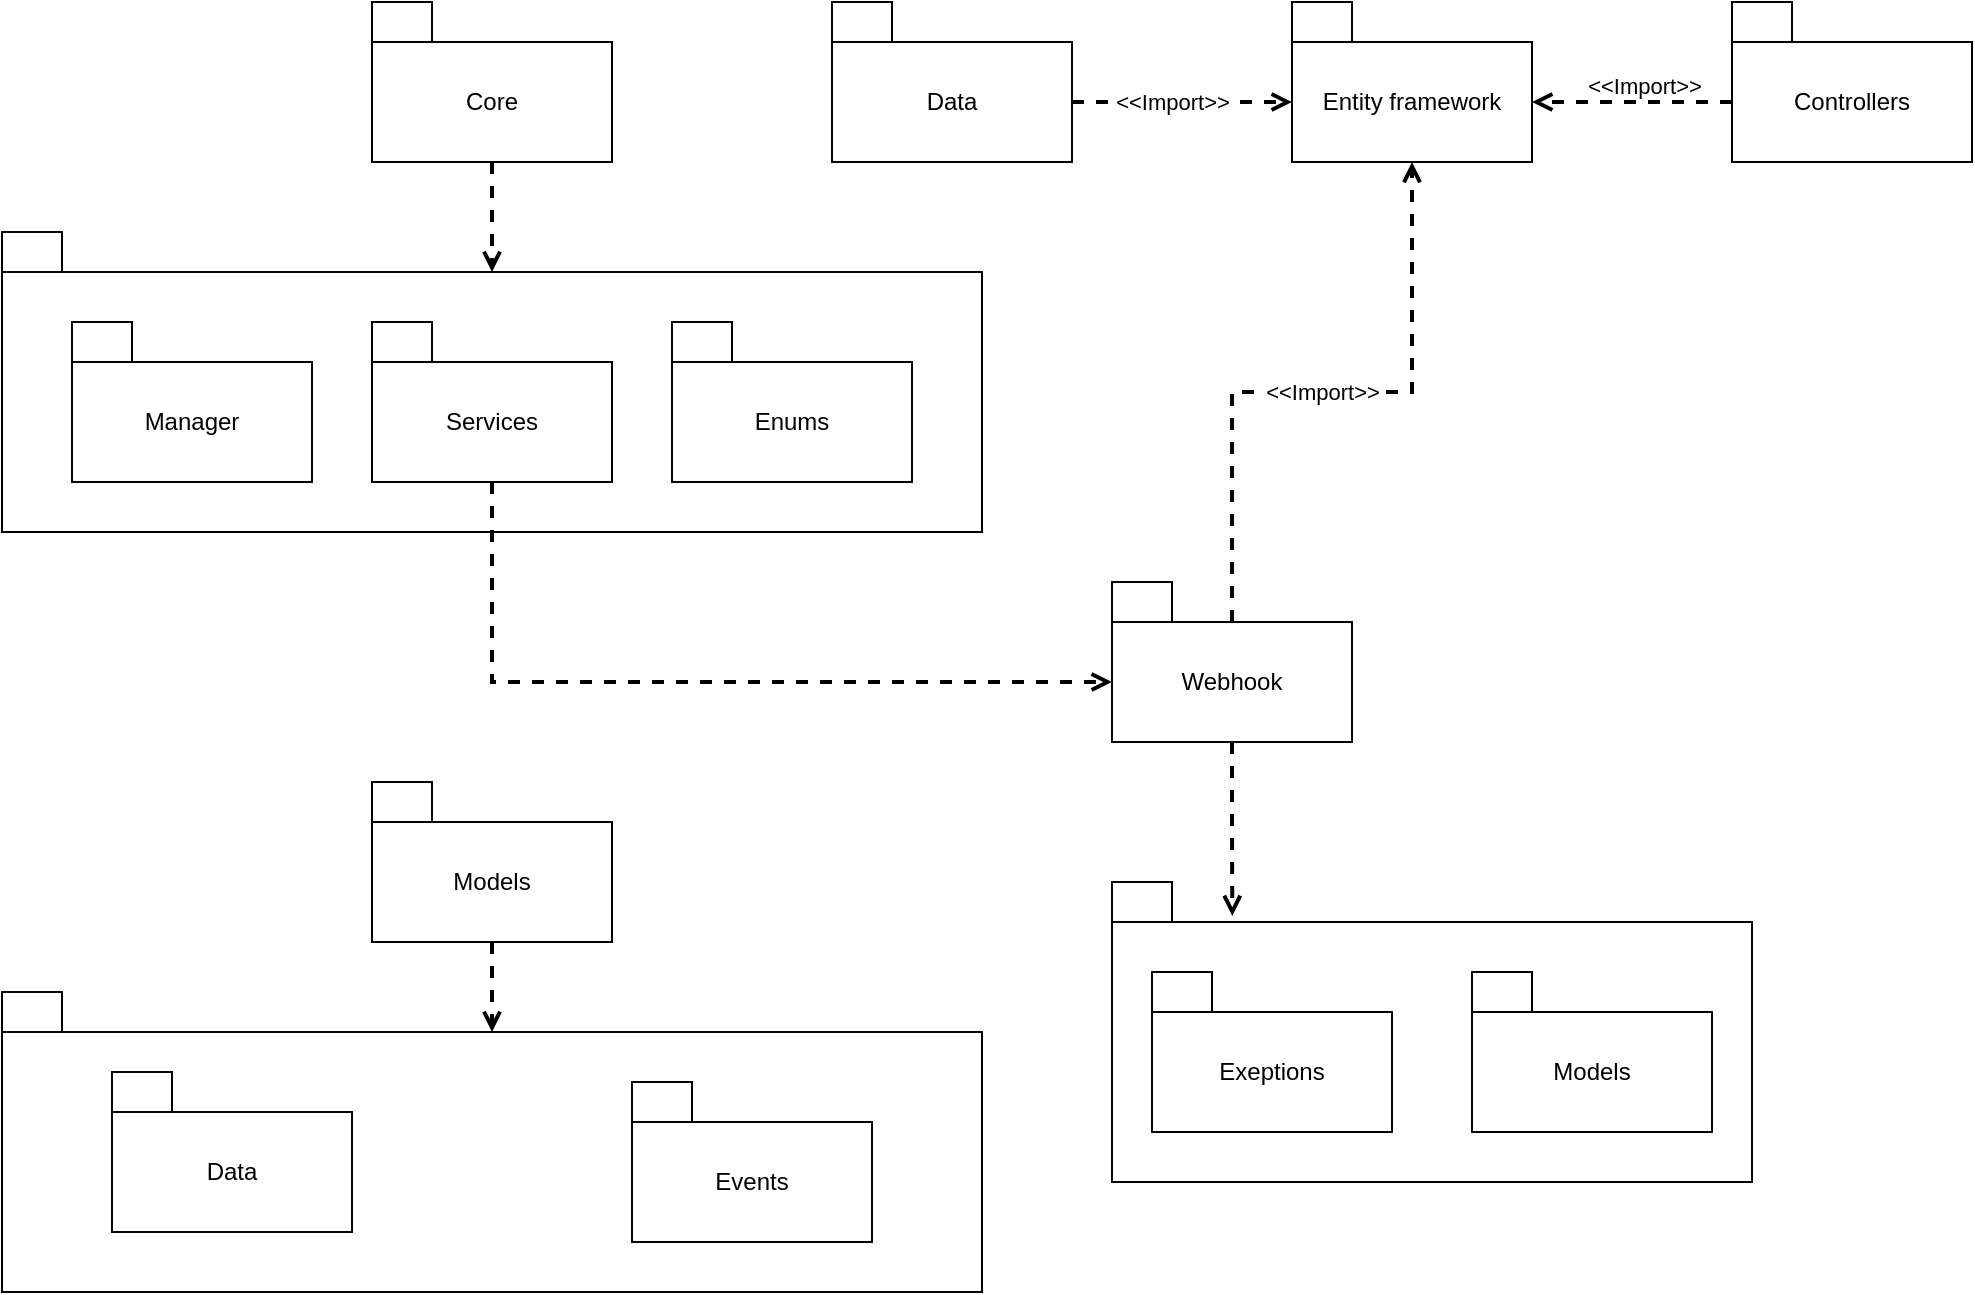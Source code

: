 <mxfile version="20.6.0" type="device"><diagram id="Z2CZBWH6M_pRWYgutYTI" name="Side-1"><mxGraphModel dx="1422" dy="762" grid="1" gridSize="10" guides="1" tooltips="1" connect="1" arrows="1" fold="1" page="1" pageScale="1" pageWidth="827" pageHeight="1169" math="0" shadow="0"><root><mxCell id="0"/><mxCell id="1" parent="0"/><mxCell id="8zUwc1fJdt9C9zPz8PTt-37" style="edgeStyle=orthogonalEdgeStyle;rounded=0;orthogonalLoop=1;jettySize=auto;html=1;entryX=1;entryY=0.5;entryDx=0;entryDy=0;dashed=1;strokeWidth=2;endArrow=open;endFill=0;" edge="1" parent="1" source="8zUwc1fJdt9C9zPz8PTt-3" target="8zUwc1fJdt9C9zPz8PTt-18"><mxGeometry relative="1" as="geometry"/></mxCell><mxCell id="8zUwc1fJdt9C9zPz8PTt-38" value="&amp;lt;&amp;lt;Import&amp;gt;&amp;gt;" style="edgeLabel;html=1;align=center;verticalAlign=middle;resizable=0;points=[];" vertex="1" connectable="0" parent="8zUwc1fJdt9C9zPz8PTt-37"><mxGeometry x="-0.254" y="-1" relative="1" as="geometry"><mxPoint x="-7" y="-7" as="offset"/></mxGeometry></mxCell><mxCell id="8zUwc1fJdt9C9zPz8PTt-3" value="Controllers" style="rounded=0;whiteSpace=wrap;html=1;" vertex="1" parent="1"><mxGeometry x="1080" y="210" width="120" height="60" as="geometry"/></mxCell><mxCell id="8zUwc1fJdt9C9zPz8PTt-4" value="" style="rounded=0;whiteSpace=wrap;html=1;" vertex="1" parent="1"><mxGeometry x="1080" y="190" width="30" height="20" as="geometry"/></mxCell><mxCell id="8zUwc1fJdt9C9zPz8PTt-5" value="Core" style="rounded=0;whiteSpace=wrap;html=1;" vertex="1" parent="1"><mxGeometry x="400" y="210" width="120" height="60" as="geometry"/></mxCell><mxCell id="8zUwc1fJdt9C9zPz8PTt-6" value="" style="rounded=0;whiteSpace=wrap;html=1;" vertex="1" parent="1"><mxGeometry x="400" y="190" width="30" height="20" as="geometry"/></mxCell><mxCell id="8zUwc1fJdt9C9zPz8PTt-45" style="edgeStyle=orthogonalEdgeStyle;rounded=0;orthogonalLoop=1;jettySize=auto;html=1;entryX=0;entryY=0.5;entryDx=0;entryDy=0;dashed=1;strokeWidth=2;endArrow=open;endFill=0;" edge="1" parent="1" source="8zUwc1fJdt9C9zPz8PTt-7" target="8zUwc1fJdt9C9zPz8PTt-43"><mxGeometry relative="1" as="geometry"><Array as="points"><mxPoint x="460" y="530"/></Array></mxGeometry></mxCell><mxCell id="8zUwc1fJdt9C9zPz8PTt-7" value="Services" style="rounded=0;whiteSpace=wrap;html=1;" vertex="1" parent="1"><mxGeometry x="400" y="370" width="120" height="60" as="geometry"/></mxCell><mxCell id="8zUwc1fJdt9C9zPz8PTt-8" value="" style="rounded=0;whiteSpace=wrap;html=1;" vertex="1" parent="1"><mxGeometry x="400" y="350" width="30" height="20" as="geometry"/></mxCell><mxCell id="8zUwc1fJdt9C9zPz8PTt-9" value="Enums" style="rounded=0;whiteSpace=wrap;html=1;" vertex="1" parent="1"><mxGeometry x="550" y="370" width="120" height="60" as="geometry"/></mxCell><mxCell id="8zUwc1fJdt9C9zPz8PTt-10" value="" style="rounded=0;whiteSpace=wrap;html=1;" vertex="1" parent="1"><mxGeometry x="550" y="350" width="30" height="20" as="geometry"/></mxCell><mxCell id="8zUwc1fJdt9C9zPz8PTt-11" value="Manager" style="rounded=0;whiteSpace=wrap;html=1;" vertex="1" parent="1"><mxGeometry x="250" y="370" width="120" height="60" as="geometry"/></mxCell><mxCell id="8zUwc1fJdt9C9zPz8PTt-12" value="" style="rounded=0;whiteSpace=wrap;html=1;" vertex="1" parent="1"><mxGeometry x="250" y="350" width="30" height="20" as="geometry"/></mxCell><mxCell id="8zUwc1fJdt9C9zPz8PTt-13" value="" style="rounded=0;whiteSpace=wrap;html=1;fillColor=none;" vertex="1" parent="1"><mxGeometry x="215" y="325" width="490" height="130" as="geometry"/></mxCell><mxCell id="8zUwc1fJdt9C9zPz8PTt-15" value="" style="endArrow=open;html=1;rounded=0;dashed=1;exitX=0.5;exitY=1;exitDx=0;exitDy=0;endFill=0;strokeWidth=2;" edge="1" parent="1" source="8zUwc1fJdt9C9zPz8PTt-5" target="8zUwc1fJdt9C9zPz8PTt-13"><mxGeometry width="50" height="50" relative="1" as="geometry"><mxPoint x="90" y="450" as="sourcePoint"/><mxPoint x="140" y="400" as="targetPoint"/></mxGeometry></mxCell><mxCell id="8zUwc1fJdt9C9zPz8PTt-36" style="edgeStyle=orthogonalEdgeStyle;rounded=0;orthogonalLoop=1;jettySize=auto;html=1;entryX=0.5;entryY=0;entryDx=0;entryDy=0;dashed=1;strokeWidth=2;endArrow=open;endFill=0;" edge="1" parent="1" source="8zUwc1fJdt9C9zPz8PTt-16" target="8zUwc1fJdt9C9zPz8PTt-32"><mxGeometry relative="1" as="geometry"/></mxCell><mxCell id="8zUwc1fJdt9C9zPz8PTt-16" value="Models" style="rounded=0;whiteSpace=wrap;html=1;" vertex="1" parent="1"><mxGeometry x="400" y="600" width="120" height="60" as="geometry"/></mxCell><mxCell id="8zUwc1fJdt9C9zPz8PTt-17" value="" style="rounded=0;whiteSpace=wrap;html=1;" vertex="1" parent="1"><mxGeometry x="400" y="580" width="30" height="20" as="geometry"/></mxCell><mxCell id="8zUwc1fJdt9C9zPz8PTt-18" value="Entity framework" style="rounded=0;whiteSpace=wrap;html=1;" vertex="1" parent="1"><mxGeometry x="860" y="210" width="120" height="60" as="geometry"/></mxCell><mxCell id="8zUwc1fJdt9C9zPz8PTt-19" value="" style="rounded=0;whiteSpace=wrap;html=1;" vertex="1" parent="1"><mxGeometry x="860" y="190" width="30" height="20" as="geometry"/></mxCell><mxCell id="8zUwc1fJdt9C9zPz8PTt-24" style="edgeStyle=orthogonalEdgeStyle;rounded=0;orthogonalLoop=1;jettySize=auto;html=1;dashed=1;strokeWidth=2;endArrow=open;endFill=0;" edge="1" parent="1" source="8zUwc1fJdt9C9zPz8PTt-20" target="8zUwc1fJdt9C9zPz8PTt-18"><mxGeometry relative="1" as="geometry"/></mxCell><mxCell id="8zUwc1fJdt9C9zPz8PTt-25" value="&amp;lt;&amp;lt;Import&amp;gt;&amp;gt;" style="edgeLabel;html=1;align=center;verticalAlign=middle;resizable=0;points=[];" vertex="1" connectable="0" parent="8zUwc1fJdt9C9zPz8PTt-24"><mxGeometry x="-0.244" relative="1" as="geometry"><mxPoint x="8" as="offset"/></mxGeometry></mxCell><mxCell id="8zUwc1fJdt9C9zPz8PTt-20" value="Data" style="rounded=0;whiteSpace=wrap;html=1;" vertex="1" parent="1"><mxGeometry x="630" y="210" width="120" height="60" as="geometry"/></mxCell><mxCell id="8zUwc1fJdt9C9zPz8PTt-21" value="" style="rounded=0;whiteSpace=wrap;html=1;" vertex="1" parent="1"><mxGeometry x="630" y="190" width="30" height="20" as="geometry"/></mxCell><mxCell id="8zUwc1fJdt9C9zPz8PTt-22" value="Events" style="rounded=0;whiteSpace=wrap;html=1;" vertex="1" parent="1"><mxGeometry x="530" y="750" width="120" height="60" as="geometry"/></mxCell><mxCell id="8zUwc1fJdt9C9zPz8PTt-23" value="" style="rounded=0;whiteSpace=wrap;html=1;" vertex="1" parent="1"><mxGeometry x="530" y="730" width="30" height="20" as="geometry"/></mxCell><mxCell id="8zUwc1fJdt9C9zPz8PTt-30" value="Data" style="rounded=0;whiteSpace=wrap;html=1;" vertex="1" parent="1"><mxGeometry x="270" y="745" width="120" height="60" as="geometry"/></mxCell><mxCell id="8zUwc1fJdt9C9zPz8PTt-31" value="" style="rounded=0;whiteSpace=wrap;html=1;" vertex="1" parent="1"><mxGeometry x="270" y="725" width="30" height="20" as="geometry"/></mxCell><mxCell id="8zUwc1fJdt9C9zPz8PTt-32" value="" style="rounded=0;whiteSpace=wrap;html=1;fillColor=none;" vertex="1" parent="1"><mxGeometry x="215" y="705" width="490" height="130" as="geometry"/></mxCell><mxCell id="8zUwc1fJdt9C9zPz8PTt-33" value="" style="rounded=0;whiteSpace=wrap;html=1;" vertex="1" parent="1"><mxGeometry x="215" y="685" width="30" height="20" as="geometry"/></mxCell><mxCell id="8zUwc1fJdt9C9zPz8PTt-39" value="" style="rounded=0;whiteSpace=wrap;html=1;" vertex="1" parent="1"><mxGeometry x="215" y="305" width="30" height="20" as="geometry"/></mxCell><mxCell id="8zUwc1fJdt9C9zPz8PTt-42" value="" style="rounded=0;whiteSpace=wrap;html=1;fillColor=none;" vertex="1" parent="1"><mxGeometry x="770" y="650" width="320" height="130" as="geometry"/></mxCell><mxCell id="8zUwc1fJdt9C9zPz8PTt-46" style="edgeStyle=orthogonalEdgeStyle;rounded=0;orthogonalLoop=1;jettySize=auto;html=1;entryX=0.5;entryY=1;entryDx=0;entryDy=0;dashed=1;strokeWidth=2;endArrow=open;endFill=0;" edge="1" parent="1" source="8zUwc1fJdt9C9zPz8PTt-43" target="8zUwc1fJdt9C9zPz8PTt-18"><mxGeometry relative="1" as="geometry"/></mxCell><mxCell id="8zUwc1fJdt9C9zPz8PTt-47" value="&amp;lt;&amp;lt;Import&amp;gt;&amp;gt;" style="edgeLabel;html=1;align=center;verticalAlign=middle;resizable=0;points=[];" vertex="1" connectable="0" parent="8zUwc1fJdt9C9zPz8PTt-46"><mxGeometry x="-0.094" relative="1" as="geometry"><mxPoint x="15" as="offset"/></mxGeometry></mxCell><mxCell id="8zUwc1fJdt9C9zPz8PTt-54" style="edgeStyle=orthogonalEdgeStyle;rounded=0;orthogonalLoop=1;jettySize=auto;html=1;entryX=0.188;entryY=-0.023;entryDx=0;entryDy=0;entryPerimeter=0;dashed=1;strokeWidth=2;endArrow=open;endFill=0;" edge="1" parent="1" source="8zUwc1fJdt9C9zPz8PTt-43" target="8zUwc1fJdt9C9zPz8PTt-42"><mxGeometry relative="1" as="geometry"/></mxCell><mxCell id="8zUwc1fJdt9C9zPz8PTt-43" value="Webhook" style="rounded=0;whiteSpace=wrap;html=1;" vertex="1" parent="1"><mxGeometry x="770" y="500" width="120" height="60" as="geometry"/></mxCell><mxCell id="8zUwc1fJdt9C9zPz8PTt-44" value="" style="rounded=0;whiteSpace=wrap;html=1;" vertex="1" parent="1"><mxGeometry x="770" y="480" width="30" height="20" as="geometry"/></mxCell><mxCell id="8zUwc1fJdt9C9zPz8PTt-48" value="" style="rounded=0;whiteSpace=wrap;html=1;" vertex="1" parent="1"><mxGeometry x="770" y="630" width="30" height="20" as="geometry"/></mxCell><mxCell id="8zUwc1fJdt9C9zPz8PTt-49" value="Exeptions" style="rounded=0;whiteSpace=wrap;html=1;" vertex="1" parent="1"><mxGeometry x="790" y="695" width="120" height="60" as="geometry"/></mxCell><mxCell id="8zUwc1fJdt9C9zPz8PTt-50" value="" style="rounded=0;whiteSpace=wrap;html=1;" vertex="1" parent="1"><mxGeometry x="790" y="675" width="30" height="20" as="geometry"/></mxCell><mxCell id="8zUwc1fJdt9C9zPz8PTt-51" value="Models" style="rounded=0;whiteSpace=wrap;html=1;" vertex="1" parent="1"><mxGeometry x="950" y="695" width="120" height="60" as="geometry"/></mxCell><mxCell id="8zUwc1fJdt9C9zPz8PTt-52" value="" style="rounded=0;whiteSpace=wrap;html=1;" vertex="1" parent="1"><mxGeometry x="950" y="675" width="30" height="20" as="geometry"/></mxCell></root></mxGraphModel></diagram></mxfile>